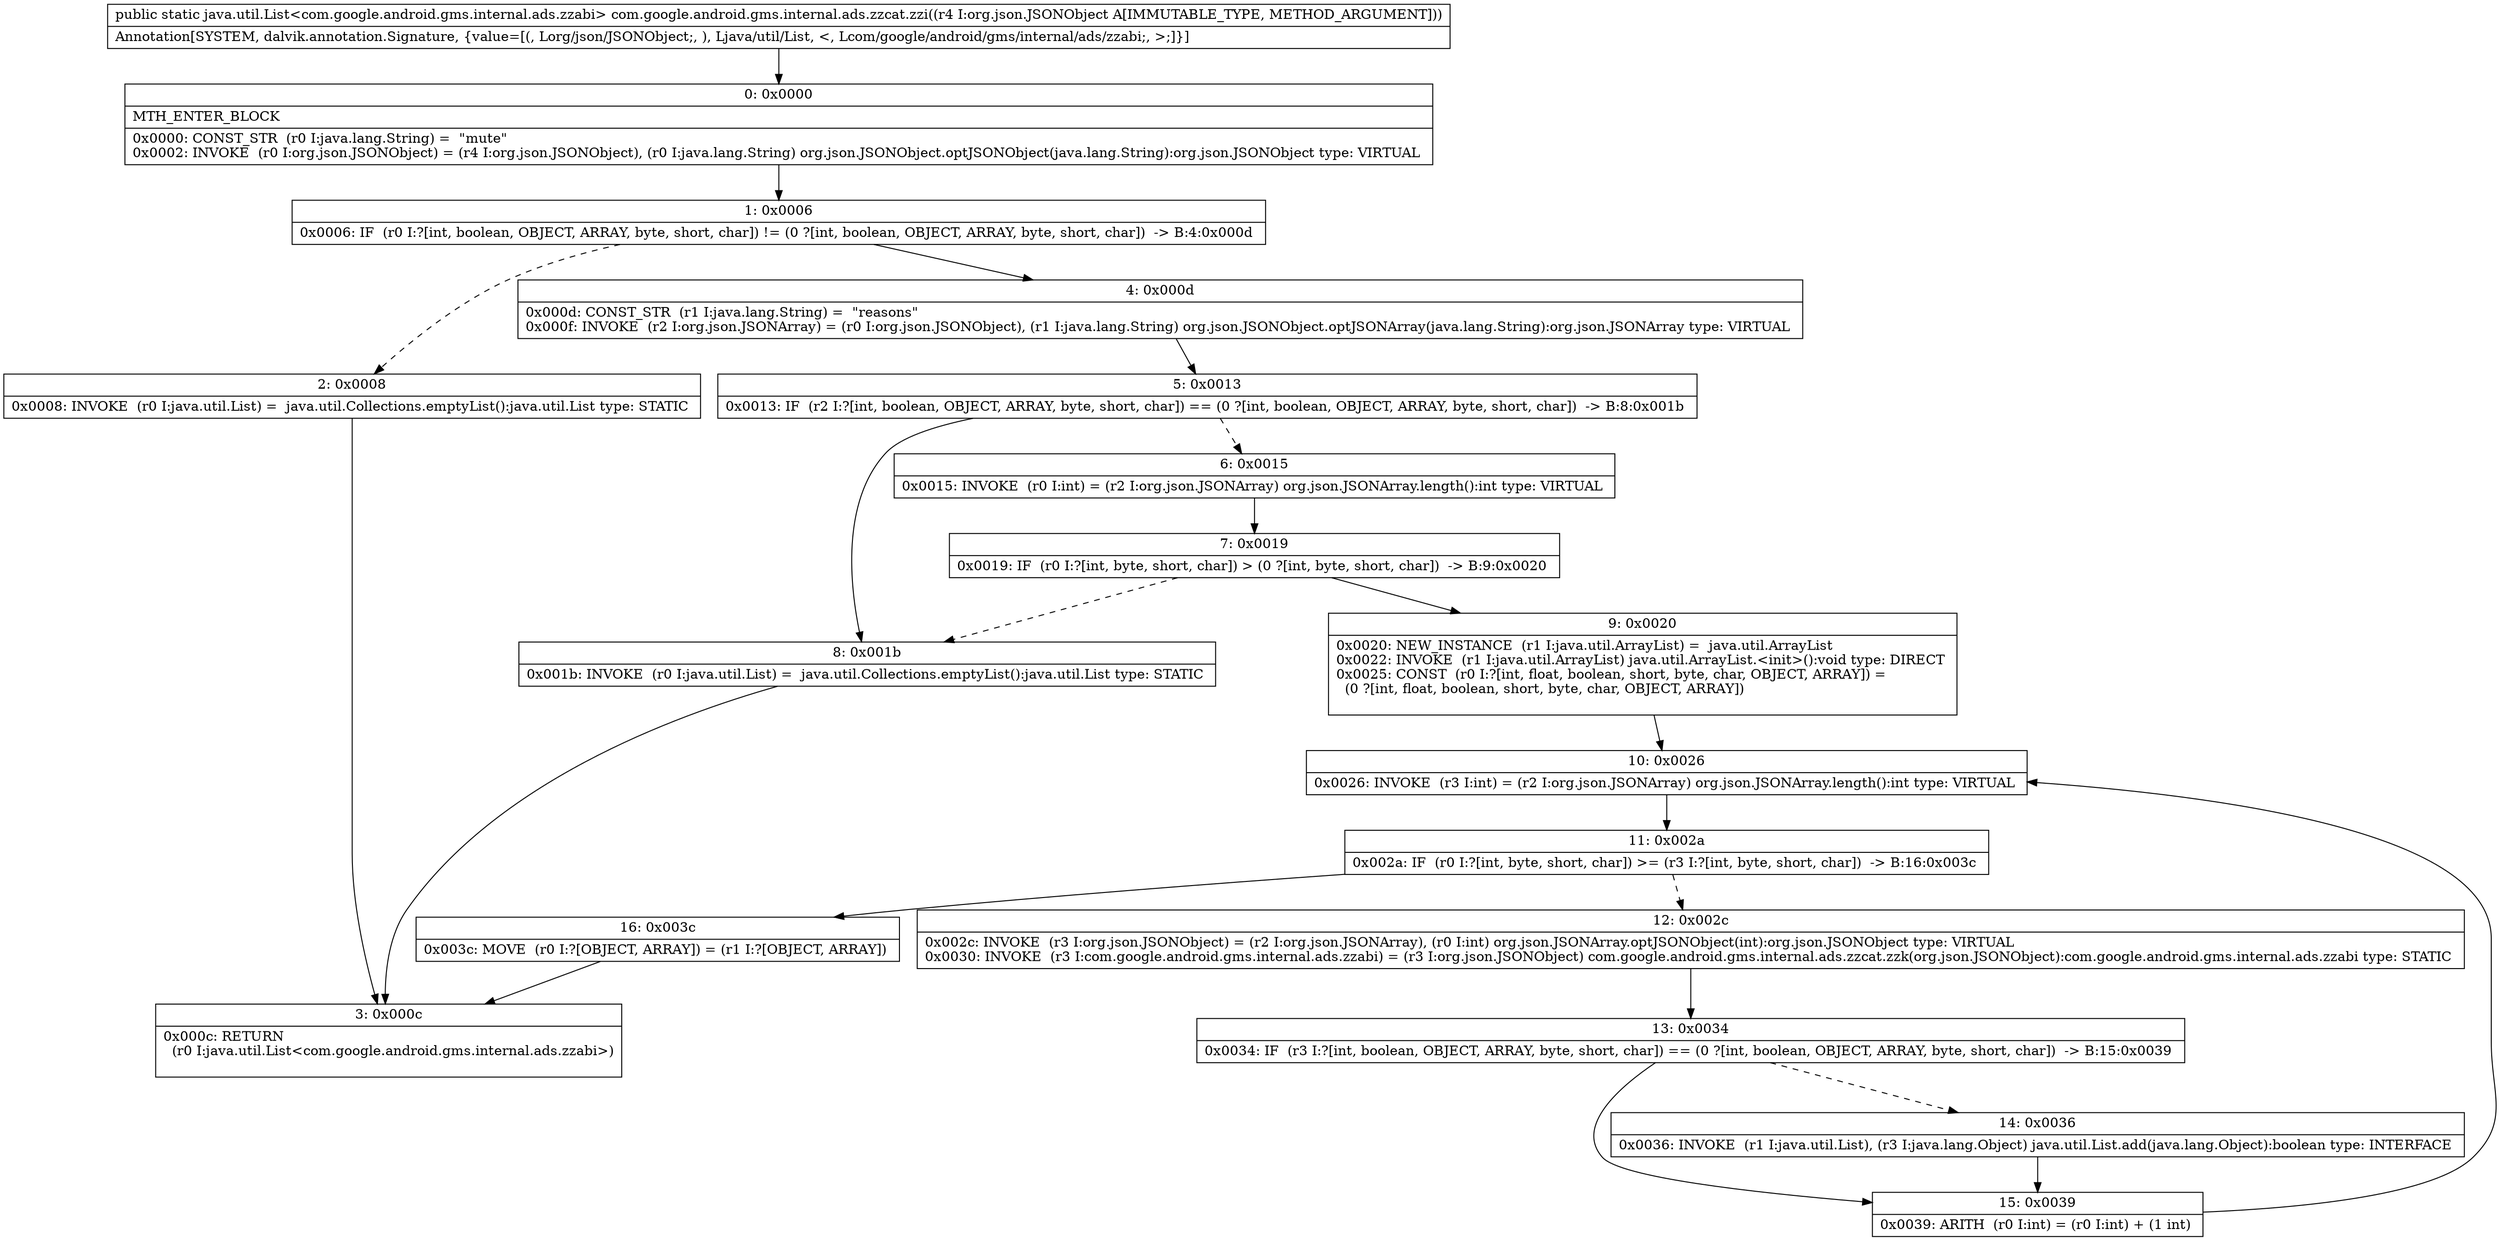 digraph "CFG forcom.google.android.gms.internal.ads.zzcat.zzi(Lorg\/json\/JSONObject;)Ljava\/util\/List;" {
Node_0 [shape=record,label="{0\:\ 0x0000|MTH_ENTER_BLOCK\l|0x0000: CONST_STR  (r0 I:java.lang.String) =  \"mute\" \l0x0002: INVOKE  (r0 I:org.json.JSONObject) = (r4 I:org.json.JSONObject), (r0 I:java.lang.String) org.json.JSONObject.optJSONObject(java.lang.String):org.json.JSONObject type: VIRTUAL \l}"];
Node_1 [shape=record,label="{1\:\ 0x0006|0x0006: IF  (r0 I:?[int, boolean, OBJECT, ARRAY, byte, short, char]) != (0 ?[int, boolean, OBJECT, ARRAY, byte, short, char])  \-\> B:4:0x000d \l}"];
Node_2 [shape=record,label="{2\:\ 0x0008|0x0008: INVOKE  (r0 I:java.util.List) =  java.util.Collections.emptyList():java.util.List type: STATIC \l}"];
Node_3 [shape=record,label="{3\:\ 0x000c|0x000c: RETURN  \l  (r0 I:java.util.List\<com.google.android.gms.internal.ads.zzabi\>)\l \l}"];
Node_4 [shape=record,label="{4\:\ 0x000d|0x000d: CONST_STR  (r1 I:java.lang.String) =  \"reasons\" \l0x000f: INVOKE  (r2 I:org.json.JSONArray) = (r0 I:org.json.JSONObject), (r1 I:java.lang.String) org.json.JSONObject.optJSONArray(java.lang.String):org.json.JSONArray type: VIRTUAL \l}"];
Node_5 [shape=record,label="{5\:\ 0x0013|0x0013: IF  (r2 I:?[int, boolean, OBJECT, ARRAY, byte, short, char]) == (0 ?[int, boolean, OBJECT, ARRAY, byte, short, char])  \-\> B:8:0x001b \l}"];
Node_6 [shape=record,label="{6\:\ 0x0015|0x0015: INVOKE  (r0 I:int) = (r2 I:org.json.JSONArray) org.json.JSONArray.length():int type: VIRTUAL \l}"];
Node_7 [shape=record,label="{7\:\ 0x0019|0x0019: IF  (r0 I:?[int, byte, short, char]) \> (0 ?[int, byte, short, char])  \-\> B:9:0x0020 \l}"];
Node_8 [shape=record,label="{8\:\ 0x001b|0x001b: INVOKE  (r0 I:java.util.List) =  java.util.Collections.emptyList():java.util.List type: STATIC \l}"];
Node_9 [shape=record,label="{9\:\ 0x0020|0x0020: NEW_INSTANCE  (r1 I:java.util.ArrayList) =  java.util.ArrayList \l0x0022: INVOKE  (r1 I:java.util.ArrayList) java.util.ArrayList.\<init\>():void type: DIRECT \l0x0025: CONST  (r0 I:?[int, float, boolean, short, byte, char, OBJECT, ARRAY]) = \l  (0 ?[int, float, boolean, short, byte, char, OBJECT, ARRAY])\l \l}"];
Node_10 [shape=record,label="{10\:\ 0x0026|0x0026: INVOKE  (r3 I:int) = (r2 I:org.json.JSONArray) org.json.JSONArray.length():int type: VIRTUAL \l}"];
Node_11 [shape=record,label="{11\:\ 0x002a|0x002a: IF  (r0 I:?[int, byte, short, char]) \>= (r3 I:?[int, byte, short, char])  \-\> B:16:0x003c \l}"];
Node_12 [shape=record,label="{12\:\ 0x002c|0x002c: INVOKE  (r3 I:org.json.JSONObject) = (r2 I:org.json.JSONArray), (r0 I:int) org.json.JSONArray.optJSONObject(int):org.json.JSONObject type: VIRTUAL \l0x0030: INVOKE  (r3 I:com.google.android.gms.internal.ads.zzabi) = (r3 I:org.json.JSONObject) com.google.android.gms.internal.ads.zzcat.zzk(org.json.JSONObject):com.google.android.gms.internal.ads.zzabi type: STATIC \l}"];
Node_13 [shape=record,label="{13\:\ 0x0034|0x0034: IF  (r3 I:?[int, boolean, OBJECT, ARRAY, byte, short, char]) == (0 ?[int, boolean, OBJECT, ARRAY, byte, short, char])  \-\> B:15:0x0039 \l}"];
Node_14 [shape=record,label="{14\:\ 0x0036|0x0036: INVOKE  (r1 I:java.util.List), (r3 I:java.lang.Object) java.util.List.add(java.lang.Object):boolean type: INTERFACE \l}"];
Node_15 [shape=record,label="{15\:\ 0x0039|0x0039: ARITH  (r0 I:int) = (r0 I:int) + (1 int) \l}"];
Node_16 [shape=record,label="{16\:\ 0x003c|0x003c: MOVE  (r0 I:?[OBJECT, ARRAY]) = (r1 I:?[OBJECT, ARRAY]) \l}"];
MethodNode[shape=record,label="{public static java.util.List\<com.google.android.gms.internal.ads.zzabi\> com.google.android.gms.internal.ads.zzcat.zzi((r4 I:org.json.JSONObject A[IMMUTABLE_TYPE, METHOD_ARGUMENT]))  | Annotation[SYSTEM, dalvik.annotation.Signature, \{value=[(, Lorg\/json\/JSONObject;, ), Ljava\/util\/List, \<, Lcom\/google\/android\/gms\/internal\/ads\/zzabi;, \>;]\}]\l}"];
MethodNode -> Node_0;
Node_0 -> Node_1;
Node_1 -> Node_2[style=dashed];
Node_1 -> Node_4;
Node_2 -> Node_3;
Node_4 -> Node_5;
Node_5 -> Node_6[style=dashed];
Node_5 -> Node_8;
Node_6 -> Node_7;
Node_7 -> Node_8[style=dashed];
Node_7 -> Node_9;
Node_8 -> Node_3;
Node_9 -> Node_10;
Node_10 -> Node_11;
Node_11 -> Node_12[style=dashed];
Node_11 -> Node_16;
Node_12 -> Node_13;
Node_13 -> Node_14[style=dashed];
Node_13 -> Node_15;
Node_14 -> Node_15;
Node_15 -> Node_10;
Node_16 -> Node_3;
}

